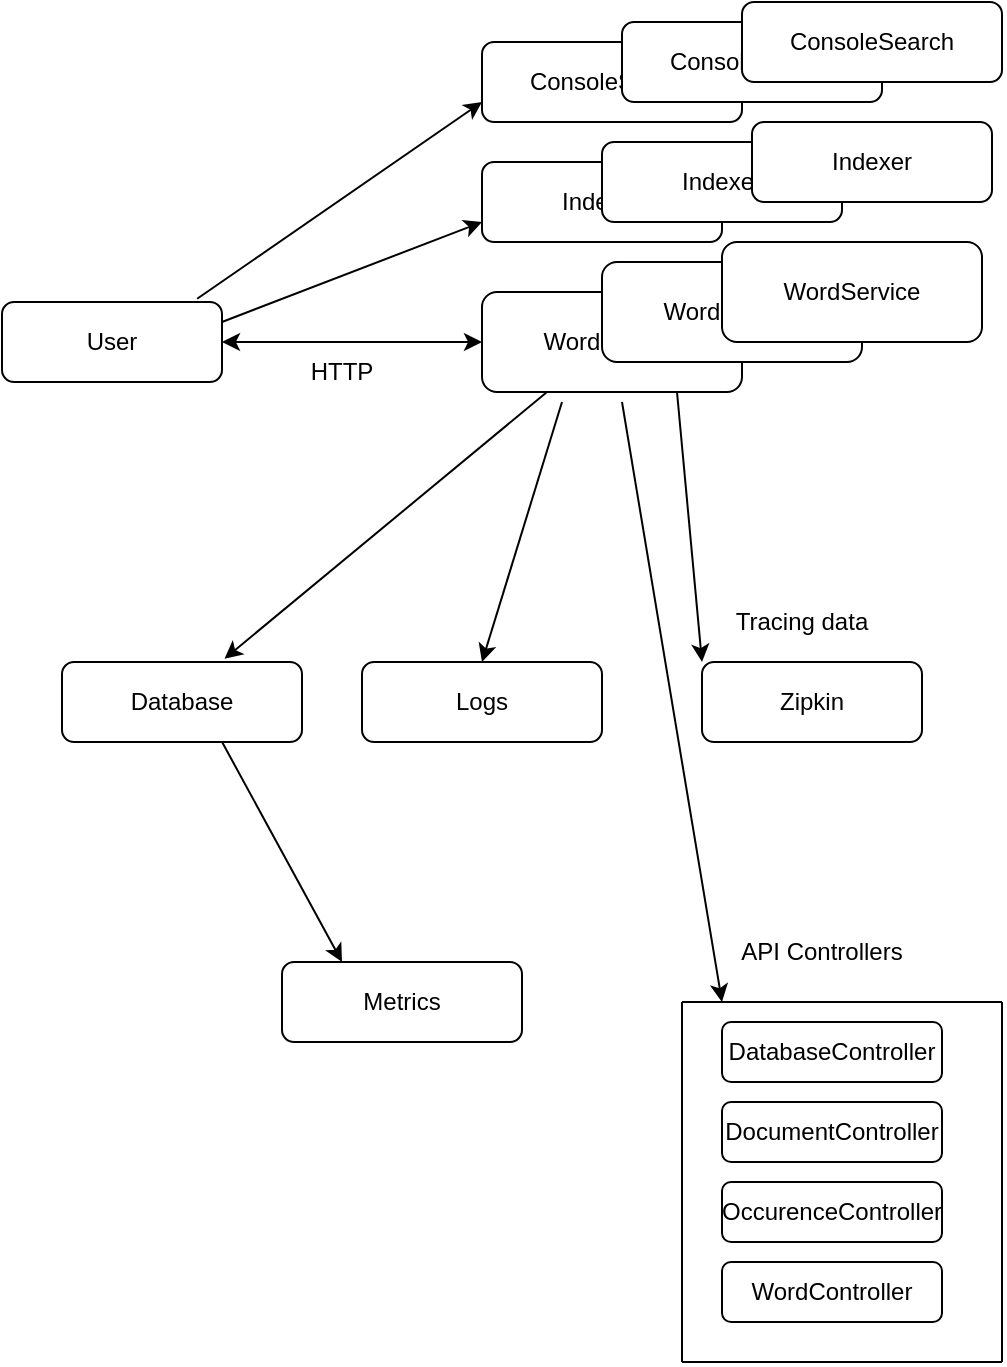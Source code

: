 <mxfile version="24.7.17">
  <diagram name="Side-1" id="QeFeoBRJKcRoihSQgV9_">
    <mxGraphModel dx="666" dy="1706" grid="1" gridSize="10" guides="1" tooltips="1" connect="1" arrows="1" fold="1" page="1" pageScale="1" pageWidth="827" pageHeight="1169" math="0" shadow="0">
      <root>
        <mxCell id="0" />
        <mxCell id="1" parent="0" />
        <mxCell id="G1x29QLc5-iGXMgj-8TD-32" value="Tracing data" style="text;strokeColor=none;align=center;fillColor=none;html=1;verticalAlign=middle;whiteSpace=wrap;rounded=0;" vertex="1" parent="1">
          <mxGeometry x="440" y="555" width="100" height="30" as="geometry" />
        </mxCell>
        <mxCell id="G1x29QLc5-iGXMgj-8TD-35" value="User" style="rounded=1;whiteSpace=wrap;html=1;" vertex="1" parent="1">
          <mxGeometry x="90" y="410" width="110" height="40" as="geometry" />
        </mxCell>
        <mxCell id="G1x29QLc5-iGXMgj-8TD-36" value="WordService" style="rounded=1;whiteSpace=wrap;html=1;" vertex="1" parent="1">
          <mxGeometry x="330" y="405" width="130" height="50" as="geometry" />
        </mxCell>
        <mxCell id="G1x29QLc5-iGXMgj-8TD-37" value="" style="endArrow=classic;startArrow=classic;html=1;rounded=0;entryX=0;entryY=0.5;entryDx=0;entryDy=0;exitX=1;exitY=0.5;exitDx=0;exitDy=0;" edge="1" parent="1" source="G1x29QLc5-iGXMgj-8TD-35" target="G1x29QLc5-iGXMgj-8TD-36">
          <mxGeometry width="50" height="50" relative="1" as="geometry">
            <mxPoint x="320" y="1190" as="sourcePoint" />
            <mxPoint x="370" y="1140" as="targetPoint" />
          </mxGeometry>
        </mxCell>
        <mxCell id="G1x29QLc5-iGXMgj-8TD-38" value="HTTP" style="text;strokeColor=none;align=center;fillColor=none;html=1;verticalAlign=middle;whiteSpace=wrap;rounded=0;" vertex="1" parent="1">
          <mxGeometry x="210" y="430" width="100" height="30" as="geometry" />
        </mxCell>
        <mxCell id="G1x29QLc5-iGXMgj-8TD-39" value="Database" style="rounded=1;whiteSpace=wrap;html=1;" vertex="1" parent="1">
          <mxGeometry x="120" y="590" width="120" height="40" as="geometry" />
        </mxCell>
        <mxCell id="G1x29QLc5-iGXMgj-8TD-40" value="Logs" style="rounded=1;whiteSpace=wrap;html=1;" vertex="1" parent="1">
          <mxGeometry x="270" y="590" width="120" height="40" as="geometry" />
        </mxCell>
        <mxCell id="G1x29QLc5-iGXMgj-8TD-41" value="Zipkin" style="rounded=1;whiteSpace=wrap;html=1;" vertex="1" parent="1">
          <mxGeometry x="440" y="590" width="110" height="40" as="geometry" />
        </mxCell>
        <mxCell id="G1x29QLc5-iGXMgj-8TD-42" value="API Controllers" style="text;strokeColor=none;align=center;fillColor=none;html=1;verticalAlign=middle;whiteSpace=wrap;rounded=0;" vertex="1" parent="1">
          <mxGeometry x="450" y="720" width="100" height="30" as="geometry" />
        </mxCell>
        <mxCell id="G1x29QLc5-iGXMgj-8TD-43" value="" style="endArrow=classic;html=1;rounded=0;entryX=0.677;entryY=-0.04;entryDx=0;entryDy=0;entryPerimeter=0;exitX=0.25;exitY=1;exitDx=0;exitDy=0;" edge="1" parent="1" source="G1x29QLc5-iGXMgj-8TD-36" target="G1x29QLc5-iGXMgj-8TD-39">
          <mxGeometry width="50" height="50" relative="1" as="geometry">
            <mxPoint x="320" y="1190" as="sourcePoint" />
            <mxPoint x="370" y="1140" as="targetPoint" />
          </mxGeometry>
        </mxCell>
        <mxCell id="G1x29QLc5-iGXMgj-8TD-44" value="" style="endArrow=classic;html=1;rounded=0;entryX=0.5;entryY=0;entryDx=0;entryDy=0;" edge="1" parent="1" target="G1x29QLc5-iGXMgj-8TD-40">
          <mxGeometry width="50" height="50" relative="1" as="geometry">
            <mxPoint x="370" y="460" as="sourcePoint" />
            <mxPoint x="370" y="1140" as="targetPoint" />
          </mxGeometry>
        </mxCell>
        <mxCell id="G1x29QLc5-iGXMgj-8TD-45" value="" style="endArrow=classic;html=1;rounded=0;entryX=0;entryY=0;entryDx=0;entryDy=0;exitX=0.75;exitY=1;exitDx=0;exitDy=0;" edge="1" parent="1" source="G1x29QLc5-iGXMgj-8TD-36" target="G1x29QLc5-iGXMgj-8TD-41">
          <mxGeometry width="50" height="50" relative="1" as="geometry">
            <mxPoint x="320" y="1190" as="sourcePoint" />
            <mxPoint x="370" y="1140" as="targetPoint" />
          </mxGeometry>
        </mxCell>
        <mxCell id="G1x29QLc5-iGXMgj-8TD-46" value="Metrics" style="rounded=1;whiteSpace=wrap;html=1;" vertex="1" parent="1">
          <mxGeometry x="230" y="740" width="120" height="40" as="geometry" />
        </mxCell>
        <mxCell id="G1x29QLc5-iGXMgj-8TD-47" value="" style="endArrow=classic;html=1;rounded=0;entryX=0.25;entryY=0;entryDx=0;entryDy=0;exitX=0.667;exitY=1;exitDx=0;exitDy=0;exitPerimeter=0;" edge="1" parent="1" source="G1x29QLc5-iGXMgj-8TD-39" target="G1x29QLc5-iGXMgj-8TD-46">
          <mxGeometry width="50" height="50" relative="1" as="geometry">
            <mxPoint x="320" y="1190" as="sourcePoint" />
            <mxPoint x="370" y="1140" as="targetPoint" />
          </mxGeometry>
        </mxCell>
        <mxCell id="G1x29QLc5-iGXMgj-8TD-48" value="DatabaseController" style="rounded=1;whiteSpace=wrap;html=1;" vertex="1" parent="1">
          <mxGeometry x="450" y="770" width="110" height="30" as="geometry" />
        </mxCell>
        <mxCell id="G1x29QLc5-iGXMgj-8TD-49" value="DocumentController" style="rounded=1;whiteSpace=wrap;html=1;" vertex="1" parent="1">
          <mxGeometry x="450" y="810" width="110" height="30" as="geometry" />
        </mxCell>
        <mxCell id="G1x29QLc5-iGXMgj-8TD-50" value="OccurenceController" style="rounded=1;whiteSpace=wrap;html=1;" vertex="1" parent="1">
          <mxGeometry x="450" y="850" width="110" height="30" as="geometry" />
        </mxCell>
        <mxCell id="G1x29QLc5-iGXMgj-8TD-51" value="WordController" style="rounded=1;whiteSpace=wrap;html=1;" vertex="1" parent="1">
          <mxGeometry x="450" y="890" width="110" height="30" as="geometry" />
        </mxCell>
        <mxCell id="G1x29QLc5-iGXMgj-8TD-54" value="" style="endArrow=none;html=1;rounded=0;" edge="1" parent="1">
          <mxGeometry width="50" height="50" relative="1" as="geometry">
            <mxPoint x="430" y="940" as="sourcePoint" />
            <mxPoint x="430" y="760" as="targetPoint" />
          </mxGeometry>
        </mxCell>
        <mxCell id="G1x29QLc5-iGXMgj-8TD-55" value="" style="endArrow=none;html=1;rounded=0;" edge="1" parent="1">
          <mxGeometry width="50" height="50" relative="1" as="geometry">
            <mxPoint x="590" y="940" as="sourcePoint" />
            <mxPoint x="590" y="760" as="targetPoint" />
          </mxGeometry>
        </mxCell>
        <mxCell id="G1x29QLc5-iGXMgj-8TD-56" value="" style="endArrow=none;html=1;rounded=0;" edge="1" parent="1">
          <mxGeometry width="50" height="50" relative="1" as="geometry">
            <mxPoint x="430" y="760" as="sourcePoint" />
            <mxPoint x="590" y="760" as="targetPoint" />
          </mxGeometry>
        </mxCell>
        <mxCell id="G1x29QLc5-iGXMgj-8TD-57" value="" style="endArrow=none;html=1;rounded=0;" edge="1" parent="1">
          <mxGeometry width="50" height="50" relative="1" as="geometry">
            <mxPoint x="430" y="940" as="sourcePoint" />
            <mxPoint x="590" y="940" as="targetPoint" />
          </mxGeometry>
        </mxCell>
        <mxCell id="G1x29QLc5-iGXMgj-8TD-58" value="" style="endArrow=classic;html=1;rounded=0;" edge="1" parent="1">
          <mxGeometry width="50" height="50" relative="1" as="geometry">
            <mxPoint x="400" y="460" as="sourcePoint" />
            <mxPoint x="450" y="760" as="targetPoint" />
          </mxGeometry>
        </mxCell>
        <mxCell id="G1x29QLc5-iGXMgj-8TD-61" value="Indexer" style="rounded=1;whiteSpace=wrap;html=1;" vertex="1" parent="1">
          <mxGeometry x="330" y="340" width="120" height="40" as="geometry" />
        </mxCell>
        <mxCell id="G1x29QLc5-iGXMgj-8TD-62" value="" style="endArrow=classic;html=1;rounded=0;entryX=0;entryY=0.75;entryDx=0;entryDy=0;exitX=1;exitY=0.25;exitDx=0;exitDy=0;" edge="1" parent="1" source="G1x29QLc5-iGXMgj-8TD-35" target="G1x29QLc5-iGXMgj-8TD-61">
          <mxGeometry width="50" height="50" relative="1" as="geometry">
            <mxPoint x="320" y="1130" as="sourcePoint" />
            <mxPoint x="370" y="1080" as="targetPoint" />
          </mxGeometry>
        </mxCell>
        <mxCell id="G1x29QLc5-iGXMgj-8TD-63" value="ConsoleSearch" style="rounded=1;whiteSpace=wrap;html=1;" vertex="1" parent="1">
          <mxGeometry x="330" y="280" width="130" height="40" as="geometry" />
        </mxCell>
        <mxCell id="G1x29QLc5-iGXMgj-8TD-64" value="" style="endArrow=classic;html=1;rounded=0;entryX=0;entryY=0.75;entryDx=0;entryDy=0;exitX=0.887;exitY=-0.04;exitDx=0;exitDy=0;exitPerimeter=0;" edge="1" parent="1" source="G1x29QLc5-iGXMgj-8TD-35" target="G1x29QLc5-iGXMgj-8TD-63">
          <mxGeometry width="50" height="50" relative="1" as="geometry">
            <mxPoint x="320" y="1130" as="sourcePoint" />
            <mxPoint x="370" y="1080" as="targetPoint" />
          </mxGeometry>
        </mxCell>
        <mxCell id="G1x29QLc5-iGXMgj-8TD-65" value="ConsoleSearch" style="rounded=1;whiteSpace=wrap;html=1;" vertex="1" parent="1">
          <mxGeometry x="400" y="270" width="130" height="40" as="geometry" />
        </mxCell>
        <mxCell id="G1x29QLc5-iGXMgj-8TD-66" value="ConsoleSearch" style="rounded=1;whiteSpace=wrap;html=1;" vertex="1" parent="1">
          <mxGeometry x="460" y="260" width="130" height="40" as="geometry" />
        </mxCell>
        <mxCell id="G1x29QLc5-iGXMgj-8TD-67" value="Indexer" style="rounded=1;whiteSpace=wrap;html=1;" vertex="1" parent="1">
          <mxGeometry x="390" y="330" width="120" height="40" as="geometry" />
        </mxCell>
        <mxCell id="G1x29QLc5-iGXMgj-8TD-68" value="Indexer" style="rounded=1;whiteSpace=wrap;html=1;" vertex="1" parent="1">
          <mxGeometry x="465" y="320" width="120" height="40" as="geometry" />
        </mxCell>
        <mxCell id="G1x29QLc5-iGXMgj-8TD-69" value="WordService" style="rounded=1;whiteSpace=wrap;html=1;" vertex="1" parent="1">
          <mxGeometry x="390" y="390" width="130" height="50" as="geometry" />
        </mxCell>
        <mxCell id="G1x29QLc5-iGXMgj-8TD-70" value="WordService" style="rounded=1;whiteSpace=wrap;html=1;" vertex="1" parent="1">
          <mxGeometry x="450" y="380" width="130" height="50" as="geometry" />
        </mxCell>
      </root>
    </mxGraphModel>
  </diagram>
</mxfile>

